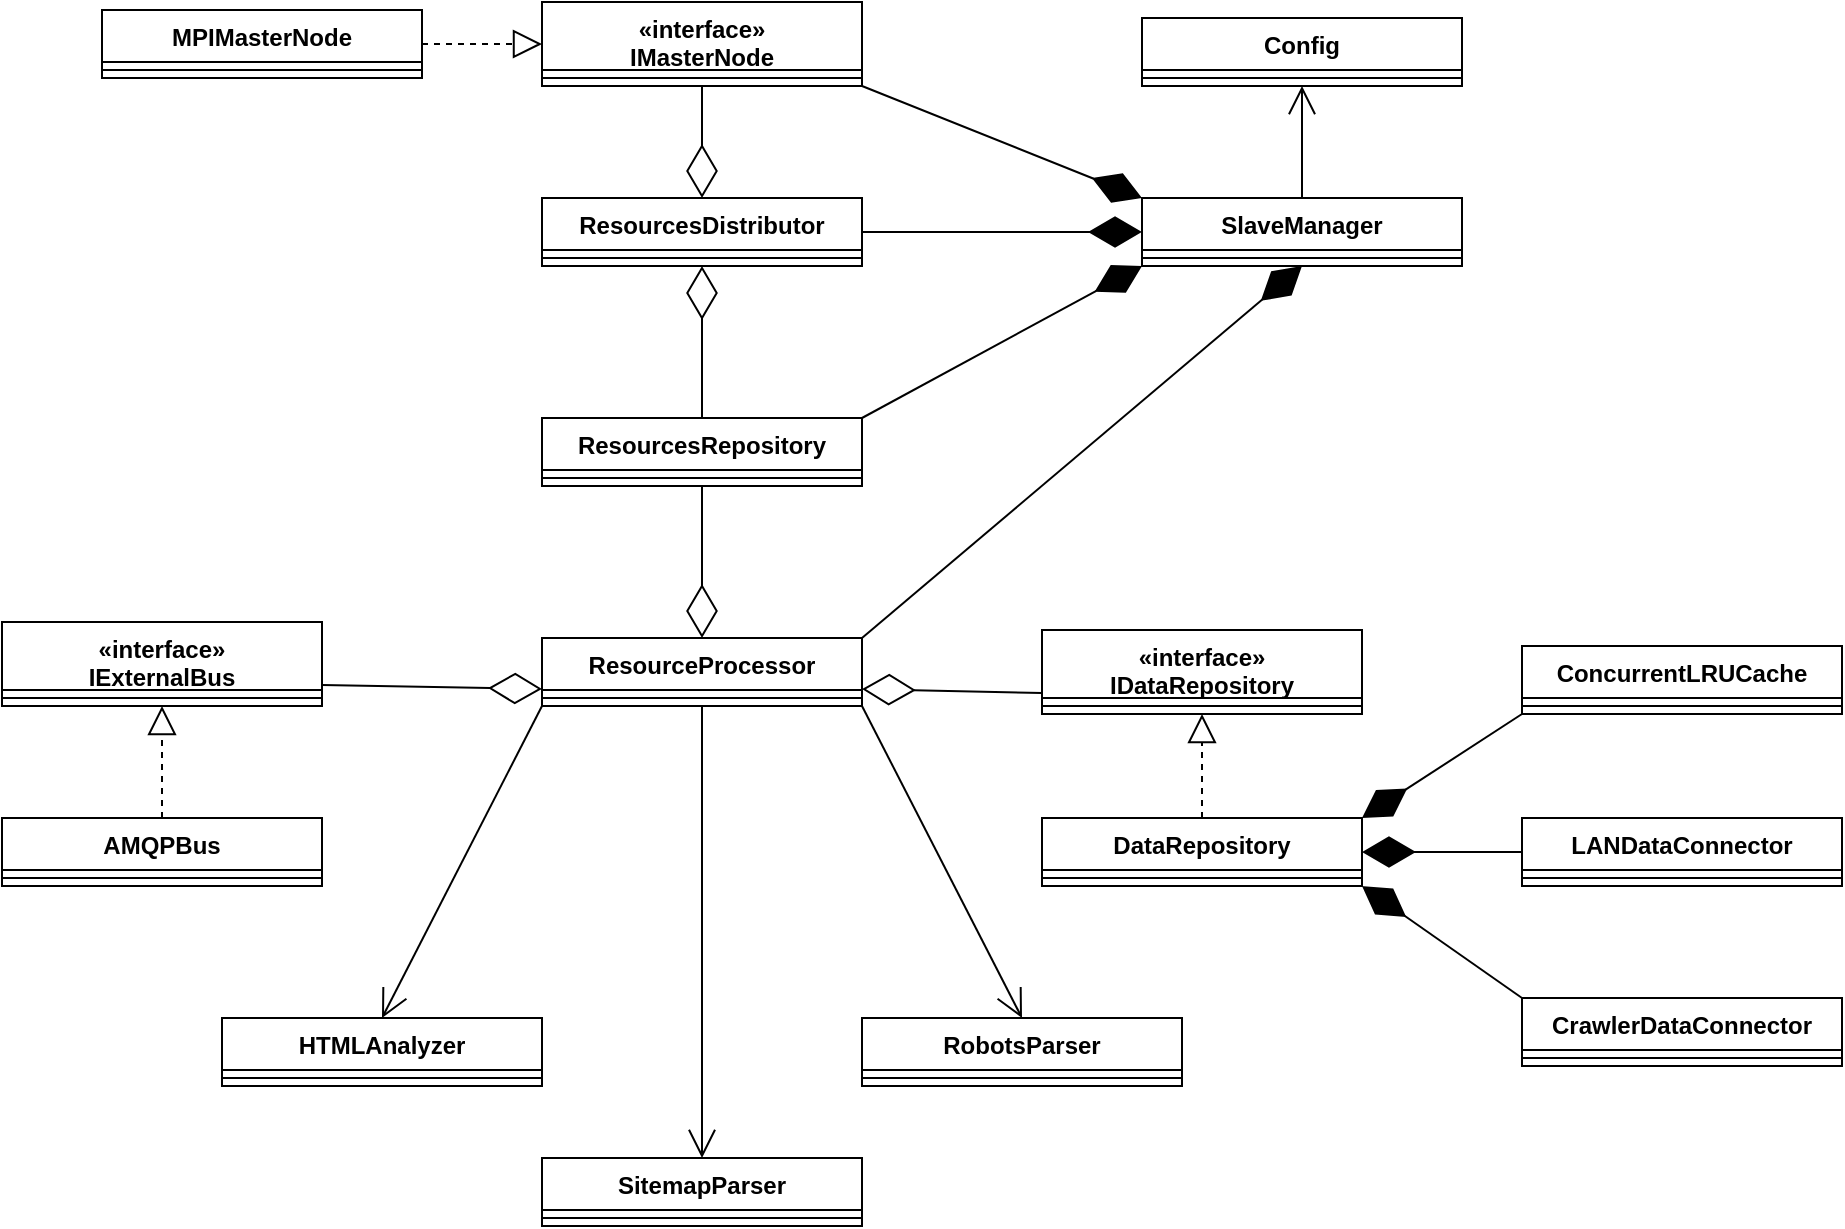 <mxfile version="23.1.5" type="device">
  <diagram id="C5RBs43oDa-KdzZeNtuy" name="Page-1">
    <mxGraphModel dx="2261" dy="844" grid="1" gridSize="10" guides="1" tooltips="1" connect="1" arrows="1" fold="1" page="1" pageScale="1" pageWidth="827" pageHeight="1169" math="0" shadow="0">
      <root>
        <mxCell id="WIyWlLk6GJQsqaUBKTNV-0" />
        <mxCell id="WIyWlLk6GJQsqaUBKTNV-1" parent="WIyWlLk6GJQsqaUBKTNV-0" />
        <mxCell id="cIbOYxLxKye0BxxrLd0s-0" value="ResourcesRepository" style="swimlane;fontStyle=1;align=center;verticalAlign=top;childLayout=stackLayout;horizontal=1;startSize=26;horizontalStack=0;resizeParent=1;resizeParentMax=0;resizeLast=0;collapsible=1;marginBottom=0;whiteSpace=wrap;html=1;" vertex="1" parent="WIyWlLk6GJQsqaUBKTNV-1">
          <mxGeometry x="240" y="520" width="160" height="34" as="geometry" />
        </mxCell>
        <mxCell id="cIbOYxLxKye0BxxrLd0s-2" value="" style="line;strokeWidth=1;fillColor=none;align=left;verticalAlign=middle;spacingTop=-1;spacingLeft=3;spacingRight=3;rotatable=0;labelPosition=right;points=[];portConstraint=eastwest;strokeColor=inherit;" vertex="1" parent="cIbOYxLxKye0BxxrLd0s-0">
          <mxGeometry y="26" width="160" height="8" as="geometry" />
        </mxCell>
        <mxCell id="cIbOYxLxKye0BxxrLd0s-4" value="ResourceProcessor" style="swimlane;fontStyle=1;align=center;verticalAlign=top;childLayout=stackLayout;horizontal=1;startSize=26;horizontalStack=0;resizeParent=1;resizeParentMax=0;resizeLast=0;collapsible=1;marginBottom=0;whiteSpace=wrap;html=1;" vertex="1" parent="WIyWlLk6GJQsqaUBKTNV-1">
          <mxGeometry x="240" y="630" width="160" height="34" as="geometry" />
        </mxCell>
        <mxCell id="cIbOYxLxKye0BxxrLd0s-5" value="" style="line;strokeWidth=1;fillColor=none;align=left;verticalAlign=middle;spacingTop=-1;spacingLeft=3;spacingRight=3;rotatable=0;labelPosition=right;points=[];portConstraint=eastwest;strokeColor=inherit;" vertex="1" parent="cIbOYxLxKye0BxxrLd0s-4">
          <mxGeometry y="26" width="160" height="8" as="geometry" />
        </mxCell>
        <mxCell id="cIbOYxLxKye0BxxrLd0s-6" value="" style="endArrow=diamondThin;endFill=0;endSize=24;html=1;rounded=0;exitX=0.5;exitY=1;exitDx=0;exitDy=0;entryX=0.5;entryY=0;entryDx=0;entryDy=0;" edge="1" parent="WIyWlLk6GJQsqaUBKTNV-1" source="cIbOYxLxKye0BxxrLd0s-0" target="cIbOYxLxKye0BxxrLd0s-4">
          <mxGeometry width="160" relative="1" as="geometry">
            <mxPoint x="450" y="670" as="sourcePoint" />
            <mxPoint x="610" y="670" as="targetPoint" />
          </mxGeometry>
        </mxCell>
        <mxCell id="cIbOYxLxKye0BxxrLd0s-14" value="«interface»&lt;br&gt;IExternalBus" style="swimlane;fontStyle=1;align=center;verticalAlign=top;childLayout=stackLayout;horizontal=1;startSize=34;horizontalStack=0;resizeParent=1;resizeParentMax=0;resizeLast=0;collapsible=1;marginBottom=0;whiteSpace=wrap;html=1;" vertex="1" parent="WIyWlLk6GJQsqaUBKTNV-1">
          <mxGeometry x="-30" y="622" width="160" height="42" as="geometry" />
        </mxCell>
        <mxCell id="cIbOYxLxKye0BxxrLd0s-15" value="" style="line;strokeWidth=1;fillColor=none;align=left;verticalAlign=middle;spacingTop=-1;spacingLeft=3;spacingRight=3;rotatable=0;labelPosition=right;points=[];portConstraint=eastwest;strokeColor=inherit;" vertex="1" parent="cIbOYxLxKye0BxxrLd0s-14">
          <mxGeometry y="34" width="160" height="8" as="geometry" />
        </mxCell>
        <mxCell id="cIbOYxLxKye0BxxrLd0s-21" value="«interface»&lt;br&gt;IMasterNode" style="swimlane;fontStyle=1;align=center;verticalAlign=top;childLayout=stackLayout;horizontal=1;startSize=34;horizontalStack=0;resizeParent=1;resizeParentMax=0;resizeLast=0;collapsible=1;marginBottom=0;whiteSpace=wrap;html=1;" vertex="1" parent="WIyWlLk6GJQsqaUBKTNV-1">
          <mxGeometry x="240" y="312" width="160" height="42" as="geometry" />
        </mxCell>
        <mxCell id="cIbOYxLxKye0BxxrLd0s-22" value="" style="line;strokeWidth=1;fillColor=none;align=left;verticalAlign=middle;spacingTop=-1;spacingLeft=3;spacingRight=3;rotatable=0;labelPosition=right;points=[];portConstraint=eastwest;strokeColor=inherit;" vertex="1" parent="cIbOYxLxKye0BxxrLd0s-21">
          <mxGeometry y="34" width="160" height="8" as="geometry" />
        </mxCell>
        <mxCell id="cIbOYxLxKye0BxxrLd0s-23" value="«interface»&lt;br&gt;IDataRepository" style="swimlane;fontStyle=1;align=center;verticalAlign=top;childLayout=stackLayout;horizontal=1;startSize=34;horizontalStack=0;resizeParent=1;resizeParentMax=0;resizeLast=0;collapsible=1;marginBottom=0;whiteSpace=wrap;html=1;" vertex="1" parent="WIyWlLk6GJQsqaUBKTNV-1">
          <mxGeometry x="490" y="626" width="160" height="42" as="geometry" />
        </mxCell>
        <mxCell id="cIbOYxLxKye0BxxrLd0s-24" value="" style="line;strokeWidth=1;fillColor=none;align=left;verticalAlign=middle;spacingTop=-1;spacingLeft=3;spacingRight=3;rotatable=0;labelPosition=right;points=[];portConstraint=eastwest;strokeColor=inherit;" vertex="1" parent="cIbOYxLxKye0BxxrLd0s-23">
          <mxGeometry y="34" width="160" height="8" as="geometry" />
        </mxCell>
        <mxCell id="cIbOYxLxKye0BxxrLd0s-26" value="AMQPBus" style="swimlane;fontStyle=1;align=center;verticalAlign=top;childLayout=stackLayout;horizontal=1;startSize=26;horizontalStack=0;resizeParent=1;resizeParentMax=0;resizeLast=0;collapsible=1;marginBottom=0;whiteSpace=wrap;html=1;" vertex="1" parent="WIyWlLk6GJQsqaUBKTNV-1">
          <mxGeometry x="-30" y="720" width="160" height="34" as="geometry" />
        </mxCell>
        <mxCell id="cIbOYxLxKye0BxxrLd0s-27" value="" style="line;strokeWidth=1;fillColor=none;align=left;verticalAlign=middle;spacingTop=-1;spacingLeft=3;spacingRight=3;rotatable=0;labelPosition=right;points=[];portConstraint=eastwest;strokeColor=inherit;" vertex="1" parent="cIbOYxLxKye0BxxrLd0s-26">
          <mxGeometry y="26" width="160" height="8" as="geometry" />
        </mxCell>
        <mxCell id="cIbOYxLxKye0BxxrLd0s-28" value="MPIMasterNode" style="swimlane;fontStyle=1;align=center;verticalAlign=top;childLayout=stackLayout;horizontal=1;startSize=26;horizontalStack=0;resizeParent=1;resizeParentMax=0;resizeLast=0;collapsible=1;marginBottom=0;whiteSpace=wrap;html=1;" vertex="1" parent="WIyWlLk6GJQsqaUBKTNV-1">
          <mxGeometry x="20" y="316" width="160" height="34" as="geometry" />
        </mxCell>
        <mxCell id="cIbOYxLxKye0BxxrLd0s-29" value="" style="line;strokeWidth=1;fillColor=none;align=left;verticalAlign=middle;spacingTop=-1;spacingLeft=3;spacingRight=3;rotatable=0;labelPosition=right;points=[];portConstraint=eastwest;strokeColor=inherit;" vertex="1" parent="cIbOYxLxKye0BxxrLd0s-28">
          <mxGeometry y="26" width="160" height="8" as="geometry" />
        </mxCell>
        <mxCell id="cIbOYxLxKye0BxxrLd0s-30" value="DataRepository" style="swimlane;fontStyle=1;align=center;verticalAlign=top;childLayout=stackLayout;horizontal=1;startSize=26;horizontalStack=0;resizeParent=1;resizeParentMax=0;resizeLast=0;collapsible=1;marginBottom=0;whiteSpace=wrap;html=1;" vertex="1" parent="WIyWlLk6GJQsqaUBKTNV-1">
          <mxGeometry x="490" y="720" width="160" height="34" as="geometry" />
        </mxCell>
        <mxCell id="cIbOYxLxKye0BxxrLd0s-31" value="" style="line;strokeWidth=1;fillColor=none;align=left;verticalAlign=middle;spacingTop=-1;spacingLeft=3;spacingRight=3;rotatable=0;labelPosition=right;points=[];portConstraint=eastwest;strokeColor=inherit;" vertex="1" parent="cIbOYxLxKye0BxxrLd0s-30">
          <mxGeometry y="26" width="160" height="8" as="geometry" />
        </mxCell>
        <mxCell id="cIbOYxLxKye0BxxrLd0s-32" value="" style="endArrow=block;dashed=1;endFill=0;endSize=12;html=1;rounded=0;exitX=0.5;exitY=0;exitDx=0;exitDy=0;entryX=0.5;entryY=1;entryDx=0;entryDy=0;" edge="1" parent="WIyWlLk6GJQsqaUBKTNV-1" source="cIbOYxLxKye0BxxrLd0s-26" target="cIbOYxLxKye0BxxrLd0s-14">
          <mxGeometry width="160" relative="1" as="geometry">
            <mxPoint x="70" y="760" as="sourcePoint" />
            <mxPoint x="120" y="400" as="targetPoint" />
          </mxGeometry>
        </mxCell>
        <mxCell id="cIbOYxLxKye0BxxrLd0s-33" value="" style="endArrow=block;dashed=1;endFill=0;endSize=12;html=1;rounded=0;exitX=1;exitY=0.5;exitDx=0;exitDy=0;entryX=0;entryY=0.5;entryDx=0;entryDy=0;" edge="1" parent="WIyWlLk6GJQsqaUBKTNV-1" source="cIbOYxLxKye0BxxrLd0s-28" target="cIbOYxLxKye0BxxrLd0s-21">
          <mxGeometry width="160" relative="1" as="geometry">
            <mxPoint x="-140" y="520" as="sourcePoint" />
            <mxPoint x="-140" y="462" as="targetPoint" />
          </mxGeometry>
        </mxCell>
        <mxCell id="cIbOYxLxKye0BxxrLd0s-34" value="" style="endArrow=block;dashed=1;endFill=0;endSize=12;html=1;rounded=0;exitX=0.5;exitY=0;exitDx=0;exitDy=0;entryX=0.5;entryY=1;entryDx=0;entryDy=0;" edge="1" parent="WIyWlLk6GJQsqaUBKTNV-1" source="cIbOYxLxKye0BxxrLd0s-30" target="cIbOYxLxKye0BxxrLd0s-23">
          <mxGeometry width="160" relative="1" as="geometry">
            <mxPoint x="130" y="460" as="sourcePoint" />
            <mxPoint x="130" y="402" as="targetPoint" />
          </mxGeometry>
        </mxCell>
        <mxCell id="cIbOYxLxKye0BxxrLd0s-38" value="" style="endArrow=diamondThin;endFill=0;endSize=24;html=1;rounded=0;exitX=1;exitY=0.75;exitDx=0;exitDy=0;entryX=0;entryY=0.75;entryDx=0;entryDy=0;" edge="1" parent="WIyWlLk6GJQsqaUBKTNV-1" source="cIbOYxLxKye0BxxrLd0s-14" target="cIbOYxLxKye0BxxrLd0s-4">
          <mxGeometry width="160" relative="1" as="geometry">
            <mxPoint x="140" y="650" as="sourcePoint" />
            <mxPoint x="550" y="750" as="targetPoint" />
          </mxGeometry>
        </mxCell>
        <mxCell id="cIbOYxLxKye0BxxrLd0s-39" value="" style="endArrow=diamondThin;endFill=0;endSize=24;html=1;rounded=0;entryX=1;entryY=0.75;entryDx=0;entryDy=0;exitX=0;exitY=0.75;exitDx=0;exitDy=0;" edge="1" parent="WIyWlLk6GJQsqaUBKTNV-1" source="cIbOYxLxKye0BxxrLd0s-23" target="cIbOYxLxKye0BxxrLd0s-4">
          <mxGeometry width="160" relative="1" as="geometry">
            <mxPoint x="430" y="790" as="sourcePoint" />
            <mxPoint x="590" y="790" as="targetPoint" />
          </mxGeometry>
        </mxCell>
        <mxCell id="cIbOYxLxKye0BxxrLd0s-40" value="ResourcesDistributor" style="swimlane;fontStyle=1;align=center;verticalAlign=top;childLayout=stackLayout;horizontal=1;startSize=26;horizontalStack=0;resizeParent=1;resizeParentMax=0;resizeLast=0;collapsible=1;marginBottom=0;whiteSpace=wrap;html=1;" vertex="1" parent="WIyWlLk6GJQsqaUBKTNV-1">
          <mxGeometry x="240" y="410" width="160" height="34" as="geometry" />
        </mxCell>
        <mxCell id="cIbOYxLxKye0BxxrLd0s-41" value="" style="line;strokeWidth=1;fillColor=none;align=left;verticalAlign=middle;spacingTop=-1;spacingLeft=3;spacingRight=3;rotatable=0;labelPosition=right;points=[];portConstraint=eastwest;strokeColor=inherit;" vertex="1" parent="cIbOYxLxKye0BxxrLd0s-40">
          <mxGeometry y="26" width="160" height="8" as="geometry" />
        </mxCell>
        <mxCell id="cIbOYxLxKye0BxxrLd0s-42" value="" style="endArrow=diamondThin;endFill=0;endSize=24;html=1;rounded=0;entryX=0.5;entryY=1;entryDx=0;entryDy=0;exitX=0.5;exitY=0;exitDx=0;exitDy=0;" edge="1" parent="WIyWlLk6GJQsqaUBKTNV-1" source="cIbOYxLxKye0BxxrLd0s-0" target="cIbOYxLxKye0BxxrLd0s-40">
          <mxGeometry width="160" relative="1" as="geometry">
            <mxPoint x="360" y="770" as="sourcePoint" />
            <mxPoint x="520" y="770" as="targetPoint" />
          </mxGeometry>
        </mxCell>
        <mxCell id="cIbOYxLxKye0BxxrLd0s-43" value="" style="endArrow=diamondThin;endFill=0;endSize=24;html=1;rounded=0;exitX=0.5;exitY=1;exitDx=0;exitDy=0;entryX=0.5;entryY=0;entryDx=0;entryDy=0;" edge="1" parent="WIyWlLk6GJQsqaUBKTNV-1" source="cIbOYxLxKye0BxxrLd0s-21" target="cIbOYxLxKye0BxxrLd0s-40">
          <mxGeometry width="160" relative="1" as="geometry">
            <mxPoint x="220" y="790" as="sourcePoint" />
            <mxPoint x="380" y="790" as="targetPoint" />
          </mxGeometry>
        </mxCell>
        <mxCell id="cIbOYxLxKye0BxxrLd0s-44" value="HTMLAnalyzer" style="swimlane;fontStyle=1;align=center;verticalAlign=top;childLayout=stackLayout;horizontal=1;startSize=26;horizontalStack=0;resizeParent=1;resizeParentMax=0;resizeLast=0;collapsible=1;marginBottom=0;whiteSpace=wrap;html=1;" vertex="1" parent="WIyWlLk6GJQsqaUBKTNV-1">
          <mxGeometry x="80" y="820" width="160" height="34" as="geometry" />
        </mxCell>
        <mxCell id="cIbOYxLxKye0BxxrLd0s-45" value="" style="line;strokeWidth=1;fillColor=none;align=left;verticalAlign=middle;spacingTop=-1;spacingLeft=3;spacingRight=3;rotatable=0;labelPosition=right;points=[];portConstraint=eastwest;strokeColor=inherit;" vertex="1" parent="cIbOYxLxKye0BxxrLd0s-44">
          <mxGeometry y="26" width="160" height="8" as="geometry" />
        </mxCell>
        <mxCell id="cIbOYxLxKye0BxxrLd0s-46" value="RobotsParser" style="swimlane;fontStyle=1;align=center;verticalAlign=top;childLayout=stackLayout;horizontal=1;startSize=26;horizontalStack=0;resizeParent=1;resizeParentMax=0;resizeLast=0;collapsible=1;marginBottom=0;whiteSpace=wrap;html=1;" vertex="1" parent="WIyWlLk6GJQsqaUBKTNV-1">
          <mxGeometry x="400" y="820" width="160" height="34" as="geometry" />
        </mxCell>
        <mxCell id="cIbOYxLxKye0BxxrLd0s-47" value="" style="line;strokeWidth=1;fillColor=none;align=left;verticalAlign=middle;spacingTop=-1;spacingLeft=3;spacingRight=3;rotatable=0;labelPosition=right;points=[];portConstraint=eastwest;strokeColor=inherit;" vertex="1" parent="cIbOYxLxKye0BxxrLd0s-46">
          <mxGeometry y="26" width="160" height="8" as="geometry" />
        </mxCell>
        <mxCell id="cIbOYxLxKye0BxxrLd0s-48" value="SitemapParser" style="swimlane;fontStyle=1;align=center;verticalAlign=top;childLayout=stackLayout;horizontal=1;startSize=26;horizontalStack=0;resizeParent=1;resizeParentMax=0;resizeLast=0;collapsible=1;marginBottom=0;whiteSpace=wrap;html=1;" vertex="1" parent="WIyWlLk6GJQsqaUBKTNV-1">
          <mxGeometry x="240" y="890" width="160" height="34" as="geometry" />
        </mxCell>
        <mxCell id="cIbOYxLxKye0BxxrLd0s-49" value="" style="line;strokeWidth=1;fillColor=none;align=left;verticalAlign=middle;spacingTop=-1;spacingLeft=3;spacingRight=3;rotatable=0;labelPosition=right;points=[];portConstraint=eastwest;strokeColor=inherit;" vertex="1" parent="cIbOYxLxKye0BxxrLd0s-48">
          <mxGeometry y="26" width="160" height="8" as="geometry" />
        </mxCell>
        <mxCell id="cIbOYxLxKye0BxxrLd0s-50" value="" style="endArrow=open;endFill=1;endSize=12;html=1;rounded=0;exitX=0.5;exitY=1;exitDx=0;exitDy=0;entryX=0.5;entryY=0;entryDx=0;entryDy=0;" edge="1" parent="WIyWlLk6GJQsqaUBKTNV-1" source="cIbOYxLxKye0BxxrLd0s-4" target="cIbOYxLxKye0BxxrLd0s-48">
          <mxGeometry width="160" relative="1" as="geometry">
            <mxPoint x="190" y="1030" as="sourcePoint" />
            <mxPoint x="350" y="1030" as="targetPoint" />
          </mxGeometry>
        </mxCell>
        <mxCell id="cIbOYxLxKye0BxxrLd0s-51" value="" style="endArrow=open;endFill=1;endSize=12;html=1;rounded=0;exitX=0;exitY=1;exitDx=0;exitDy=0;entryX=0.5;entryY=0;entryDx=0;entryDy=0;" edge="1" parent="WIyWlLk6GJQsqaUBKTNV-1" source="cIbOYxLxKye0BxxrLd0s-4" target="cIbOYxLxKye0BxxrLd0s-44">
          <mxGeometry width="160" relative="1" as="geometry">
            <mxPoint x="90" y="1120" as="sourcePoint" />
            <mxPoint x="250" y="1120" as="targetPoint" />
          </mxGeometry>
        </mxCell>
        <mxCell id="cIbOYxLxKye0BxxrLd0s-52" value="" style="endArrow=open;endFill=1;endSize=12;html=1;rounded=0;exitX=1;exitY=1;exitDx=0;exitDy=0;entryX=0.5;entryY=0;entryDx=0;entryDy=0;" edge="1" parent="WIyWlLk6GJQsqaUBKTNV-1" source="cIbOYxLxKye0BxxrLd0s-4" target="cIbOYxLxKye0BxxrLd0s-46">
          <mxGeometry width="160" relative="1" as="geometry">
            <mxPoint x="290" y="1050" as="sourcePoint" />
            <mxPoint x="450" y="1050" as="targetPoint" />
          </mxGeometry>
        </mxCell>
        <mxCell id="cIbOYxLxKye0BxxrLd0s-53" value="LANDataConnector" style="swimlane;fontStyle=1;align=center;verticalAlign=top;childLayout=stackLayout;horizontal=1;startSize=26;horizontalStack=0;resizeParent=1;resizeParentMax=0;resizeLast=0;collapsible=1;marginBottom=0;whiteSpace=wrap;html=1;" vertex="1" parent="WIyWlLk6GJQsqaUBKTNV-1">
          <mxGeometry x="730" y="720" width="160" height="34" as="geometry" />
        </mxCell>
        <mxCell id="cIbOYxLxKye0BxxrLd0s-54" value="" style="line;strokeWidth=1;fillColor=none;align=left;verticalAlign=middle;spacingTop=-1;spacingLeft=3;spacingRight=3;rotatable=0;labelPosition=right;points=[];portConstraint=eastwest;strokeColor=inherit;" vertex="1" parent="cIbOYxLxKye0BxxrLd0s-53">
          <mxGeometry y="26" width="160" height="8" as="geometry" />
        </mxCell>
        <mxCell id="cIbOYxLxKye0BxxrLd0s-55" value="CrawlerDataConnector" style="swimlane;fontStyle=1;align=center;verticalAlign=top;childLayout=stackLayout;horizontal=1;startSize=26;horizontalStack=0;resizeParent=1;resizeParentMax=0;resizeLast=0;collapsible=1;marginBottom=0;whiteSpace=wrap;html=1;" vertex="1" parent="WIyWlLk6GJQsqaUBKTNV-1">
          <mxGeometry x="730" y="810" width="160" height="34" as="geometry" />
        </mxCell>
        <mxCell id="cIbOYxLxKye0BxxrLd0s-56" value="" style="line;strokeWidth=1;fillColor=none;align=left;verticalAlign=middle;spacingTop=-1;spacingLeft=3;spacingRight=3;rotatable=0;labelPosition=right;points=[];portConstraint=eastwest;strokeColor=inherit;" vertex="1" parent="cIbOYxLxKye0BxxrLd0s-55">
          <mxGeometry y="26" width="160" height="8" as="geometry" />
        </mxCell>
        <mxCell id="cIbOYxLxKye0BxxrLd0s-57" value="ConcurrentLRUCache" style="swimlane;fontStyle=1;align=center;verticalAlign=top;childLayout=stackLayout;horizontal=1;startSize=26;horizontalStack=0;resizeParent=1;resizeParentMax=0;resizeLast=0;collapsible=1;marginBottom=0;whiteSpace=wrap;html=1;" vertex="1" parent="WIyWlLk6GJQsqaUBKTNV-1">
          <mxGeometry x="730" y="634" width="160" height="34" as="geometry" />
        </mxCell>
        <mxCell id="cIbOYxLxKye0BxxrLd0s-58" value="" style="line;strokeWidth=1;fillColor=none;align=left;verticalAlign=middle;spacingTop=-1;spacingLeft=3;spacingRight=3;rotatable=0;labelPosition=right;points=[];portConstraint=eastwest;strokeColor=inherit;" vertex="1" parent="cIbOYxLxKye0BxxrLd0s-57">
          <mxGeometry y="26" width="160" height="8" as="geometry" />
        </mxCell>
        <mxCell id="cIbOYxLxKye0BxxrLd0s-62" value="" style="endArrow=diamondThin;endFill=1;endSize=24;html=1;rounded=0;entryX=1;entryY=1;entryDx=0;entryDy=0;exitX=0;exitY=0;exitDx=0;exitDy=0;" edge="1" parent="WIyWlLk6GJQsqaUBKTNV-1" source="cIbOYxLxKye0BxxrLd0s-55" target="cIbOYxLxKye0BxxrLd0s-30">
          <mxGeometry width="160" relative="1" as="geometry">
            <mxPoint x="740" y="980" as="sourcePoint" />
            <mxPoint x="900" y="980" as="targetPoint" />
          </mxGeometry>
        </mxCell>
        <mxCell id="cIbOYxLxKye0BxxrLd0s-64" value="" style="endArrow=diamondThin;endFill=1;endSize=24;html=1;rounded=0;entryX=1;entryY=0.5;entryDx=0;entryDy=0;exitX=0;exitY=0.5;exitDx=0;exitDy=0;" edge="1" parent="WIyWlLk6GJQsqaUBKTNV-1" source="cIbOYxLxKye0BxxrLd0s-53" target="cIbOYxLxKye0BxxrLd0s-30">
          <mxGeometry width="160" relative="1" as="geometry">
            <mxPoint x="660" y="890" as="sourcePoint" />
            <mxPoint x="820" y="890" as="targetPoint" />
          </mxGeometry>
        </mxCell>
        <mxCell id="cIbOYxLxKye0BxxrLd0s-65" value="" style="endArrow=diamondThin;endFill=1;endSize=24;html=1;rounded=0;entryX=1;entryY=0;entryDx=0;entryDy=0;exitX=0;exitY=1;exitDx=0;exitDy=0;" edge="1" parent="WIyWlLk6GJQsqaUBKTNV-1" source="cIbOYxLxKye0BxxrLd0s-57" target="cIbOYxLxKye0BxxrLd0s-30">
          <mxGeometry width="160" relative="1" as="geometry">
            <mxPoint x="480" y="920" as="sourcePoint" />
            <mxPoint x="640" y="920" as="targetPoint" />
          </mxGeometry>
        </mxCell>
        <mxCell id="cIbOYxLxKye0BxxrLd0s-66" value="Config" style="swimlane;fontStyle=1;align=center;verticalAlign=top;childLayout=stackLayout;horizontal=1;startSize=26;horizontalStack=0;resizeParent=1;resizeParentMax=0;resizeLast=0;collapsible=1;marginBottom=0;whiteSpace=wrap;html=1;" vertex="1" parent="WIyWlLk6GJQsqaUBKTNV-1">
          <mxGeometry x="540" y="320" width="160" height="34" as="geometry" />
        </mxCell>
        <mxCell id="cIbOYxLxKye0BxxrLd0s-67" value="" style="line;strokeWidth=1;fillColor=none;align=left;verticalAlign=middle;spacingTop=-1;spacingLeft=3;spacingRight=3;rotatable=0;labelPosition=right;points=[];portConstraint=eastwest;strokeColor=inherit;" vertex="1" parent="cIbOYxLxKye0BxxrLd0s-66">
          <mxGeometry y="26" width="160" height="8" as="geometry" />
        </mxCell>
        <mxCell id="cIbOYxLxKye0BxxrLd0s-68" value="SlaveManager" style="swimlane;fontStyle=1;align=center;verticalAlign=top;childLayout=stackLayout;horizontal=1;startSize=26;horizontalStack=0;resizeParent=1;resizeParentMax=0;resizeLast=0;collapsible=1;marginBottom=0;whiteSpace=wrap;html=1;" vertex="1" parent="WIyWlLk6GJQsqaUBKTNV-1">
          <mxGeometry x="540" y="410" width="160" height="34" as="geometry" />
        </mxCell>
        <mxCell id="cIbOYxLxKye0BxxrLd0s-69" value="" style="line;strokeWidth=1;fillColor=none;align=left;verticalAlign=middle;spacingTop=-1;spacingLeft=3;spacingRight=3;rotatable=0;labelPosition=right;points=[];portConstraint=eastwest;strokeColor=inherit;" vertex="1" parent="cIbOYxLxKye0BxxrLd0s-68">
          <mxGeometry y="26" width="160" height="8" as="geometry" />
        </mxCell>
        <mxCell id="cIbOYxLxKye0BxxrLd0s-70" value="" style="endArrow=open;endFill=1;endSize=12;html=1;rounded=0;entryX=0.5;entryY=1;entryDx=0;entryDy=0;exitX=0.5;exitY=0;exitDx=0;exitDy=0;" edge="1" parent="WIyWlLk6GJQsqaUBKTNV-1" source="cIbOYxLxKye0BxxrLd0s-68" target="cIbOYxLxKye0BxxrLd0s-66">
          <mxGeometry width="160" relative="1" as="geometry">
            <mxPoint x="570" y="540" as="sourcePoint" />
            <mxPoint x="730" y="540" as="targetPoint" />
          </mxGeometry>
        </mxCell>
        <mxCell id="cIbOYxLxKye0BxxrLd0s-71" value="" style="endArrow=diamondThin;endFill=1;endSize=24;html=1;rounded=0;entryX=0;entryY=0.5;entryDx=0;entryDy=0;exitX=1;exitY=0.5;exitDx=0;exitDy=0;" edge="1" parent="WIyWlLk6GJQsqaUBKTNV-1" source="cIbOYxLxKye0BxxrLd0s-40" target="cIbOYxLxKye0BxxrLd0s-68">
          <mxGeometry width="160" relative="1" as="geometry">
            <mxPoint x="520" y="550" as="sourcePoint" />
            <mxPoint x="680" y="550" as="targetPoint" />
          </mxGeometry>
        </mxCell>
        <mxCell id="cIbOYxLxKye0BxxrLd0s-72" value="" style="endArrow=diamondThin;endFill=1;endSize=24;html=1;rounded=0;entryX=0;entryY=1;entryDx=0;entryDy=0;exitX=1;exitY=0;exitDx=0;exitDy=0;" edge="1" parent="WIyWlLk6GJQsqaUBKTNV-1" source="cIbOYxLxKye0BxxrLd0s-0" target="cIbOYxLxKye0BxxrLd0s-68">
          <mxGeometry width="160" relative="1" as="geometry">
            <mxPoint x="280" y="970" as="sourcePoint" />
            <mxPoint x="440" y="970" as="targetPoint" />
          </mxGeometry>
        </mxCell>
        <mxCell id="cIbOYxLxKye0BxxrLd0s-73" value="" style="endArrow=diamondThin;endFill=1;endSize=24;html=1;rounded=0;entryX=0.5;entryY=1;entryDx=0;entryDy=0;exitX=1;exitY=0;exitDx=0;exitDy=0;" edge="1" parent="WIyWlLk6GJQsqaUBKTNV-1" source="cIbOYxLxKye0BxxrLd0s-4" target="cIbOYxLxKye0BxxrLd0s-68">
          <mxGeometry width="160" relative="1" as="geometry">
            <mxPoint x="470" y="950" as="sourcePoint" />
            <mxPoint x="630" y="950" as="targetPoint" />
          </mxGeometry>
        </mxCell>
        <mxCell id="cIbOYxLxKye0BxxrLd0s-74" value="" style="endArrow=diamondThin;endFill=1;endSize=24;html=1;rounded=0;entryX=0;entryY=0;entryDx=0;entryDy=0;exitX=1;exitY=1;exitDx=0;exitDy=0;" edge="1" parent="WIyWlLk6GJQsqaUBKTNV-1" source="cIbOYxLxKye0BxxrLd0s-21" target="cIbOYxLxKye0BxxrLd0s-68">
          <mxGeometry width="160" relative="1" as="geometry">
            <mxPoint x="410" y="437" as="sourcePoint" />
            <mxPoint x="550" y="437" as="targetPoint" />
          </mxGeometry>
        </mxCell>
      </root>
    </mxGraphModel>
  </diagram>
</mxfile>
